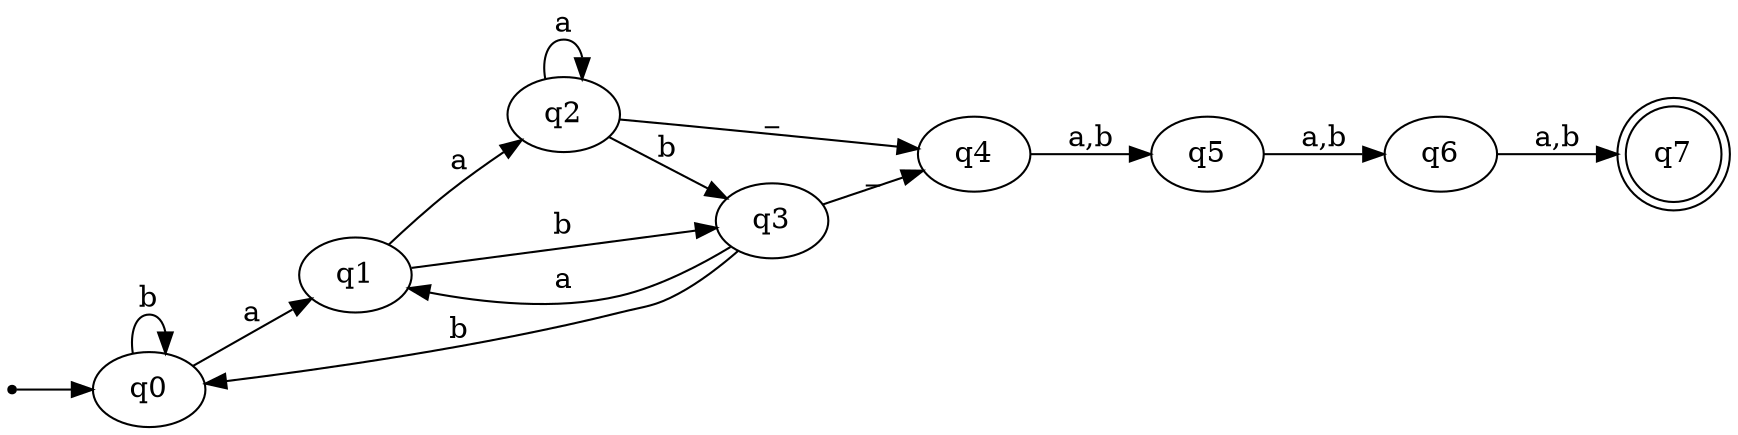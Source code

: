 digraph{
    rankdir=LR;
    inic[shape=point];

    inic->q0;

    q0->q1 [label="a"];
    q0->q0 [label="b"];
    q1->q2 [label="a"];
    q1->q3 [label="b"];
    q2->q2 [label="a"];
    q2->q3 [label="b"];
    
    q3->q1 [label="a"];
    q3->q0 [label="b"];

    q3->q4 [label="_"];
    q2->q4 [label="_"];
    q4->q5 [label="a,b"];
    q5->q6 [label="a,b"];
    q6->q7 [label="a,b"];

    q7[shape=doublecircle]
}
